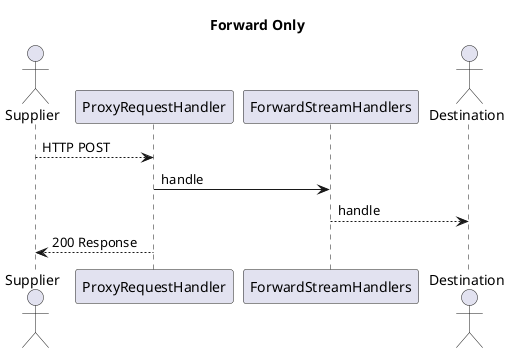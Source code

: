 @startuml

title Forward Only

actor Supplier
participant ProxyRequestHandler
participant ForwardStreamHandlers
actor Destination

Supplier --> ProxyRequestHandler: HTTP POST
ProxyRequestHandler -> ForwardStreamHandlers: handle
ForwardStreamHandlers --> Destination: handle
ProxyRequestHandler --> Supplier: 200 Response


@enduml